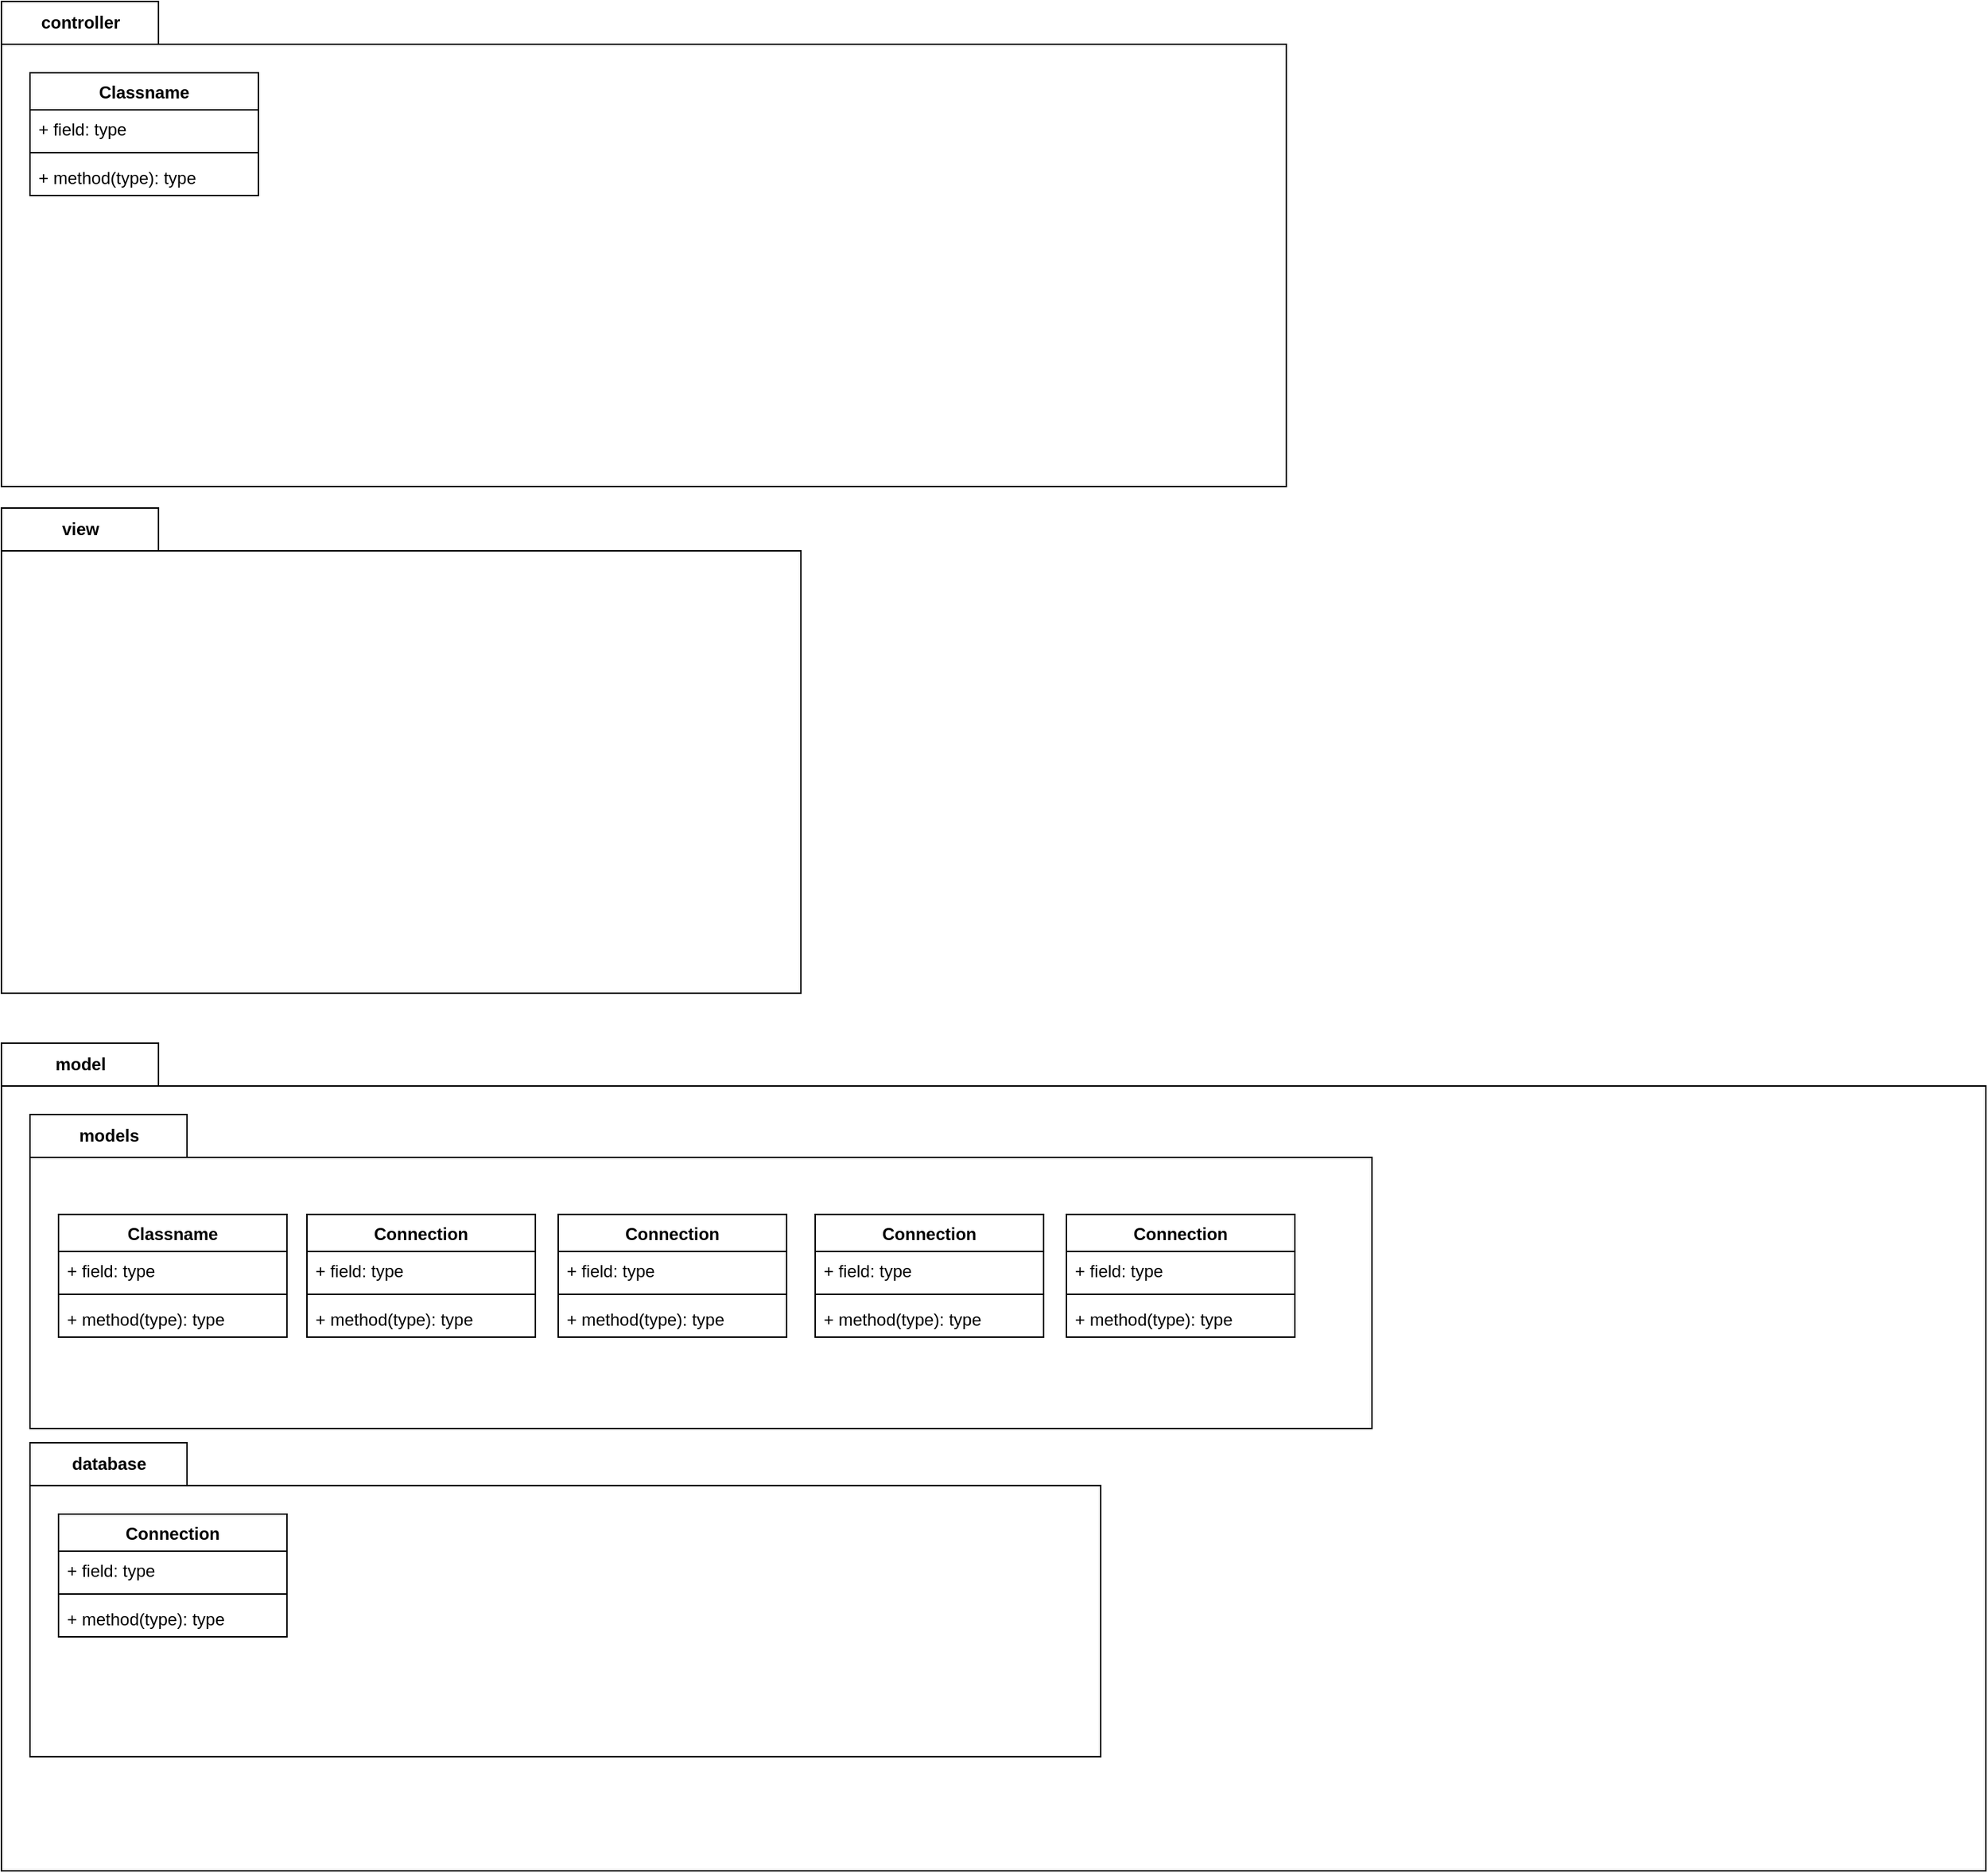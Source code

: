 <mxfile version="13.10.0" type="device"><diagram id="RD3s8kJx4T_rYx2lvKBA" name="Page-1"><mxGraphModel dx="1080" dy="482" grid="1" gridSize="10" guides="1" tooltips="1" connect="1" arrows="1" fold="1" page="1" pageScale="1" pageWidth="827" pageHeight="1169" math="0" shadow="0"><root><mxCell id="0"/><mxCell id="1" parent="0"/><mxCell id="F6MDU5Umn2PXwsIhFBlG-21" value="model" style="shape=folder;fontStyle=1;tabWidth=110;tabHeight=30;tabPosition=left;html=1;boundedLbl=1;labelInHeader=1;" vertex="1" parent="1"><mxGeometry x="40" y="790" width="1390" height="580" as="geometry"/></mxCell><mxCell id="F6MDU5Umn2PXwsIhFBlG-26" value="models" style="shape=folder;fontStyle=1;tabWidth=110;tabHeight=30;tabPosition=left;html=1;boundedLbl=1;labelInHeader=1;" vertex="1" parent="1"><mxGeometry x="60" y="840" width="940" height="220" as="geometry"/></mxCell><mxCell id="F6MDU5Umn2PXwsIhFBlG-11" value="controller" style="shape=folder;fontStyle=1;tabWidth=110;tabHeight=30;tabPosition=left;html=1;boundedLbl=1;labelInHeader=1;" vertex="1" parent="1"><mxGeometry x="40" y="60" width="900" height="340" as="geometry"/></mxCell><mxCell id="F6MDU5Umn2PXwsIhFBlG-14" value="Classname" style="swimlane;fontStyle=1;align=center;verticalAlign=top;childLayout=stackLayout;horizontal=1;startSize=26;horizontalStack=0;resizeParent=1;resizeParentMax=0;resizeLast=0;collapsible=1;marginBottom=0;" vertex="1" parent="1"><mxGeometry x="60" y="110" width="160" height="86" as="geometry"/></mxCell><mxCell id="F6MDU5Umn2PXwsIhFBlG-15" value="+ field: type" style="text;strokeColor=none;fillColor=none;align=left;verticalAlign=top;spacingLeft=4;spacingRight=4;overflow=hidden;rotatable=0;points=[[0,0.5],[1,0.5]];portConstraint=eastwest;" vertex="1" parent="F6MDU5Umn2PXwsIhFBlG-14"><mxGeometry y="26" width="160" height="26" as="geometry"/></mxCell><mxCell id="F6MDU5Umn2PXwsIhFBlG-16" value="" style="line;strokeWidth=1;fillColor=none;align=left;verticalAlign=middle;spacingTop=-1;spacingLeft=3;spacingRight=3;rotatable=0;labelPosition=right;points=[];portConstraint=eastwest;" vertex="1" parent="F6MDU5Umn2PXwsIhFBlG-14"><mxGeometry y="52" width="160" height="8" as="geometry"/></mxCell><mxCell id="F6MDU5Umn2PXwsIhFBlG-17" value="+ method(type): type" style="text;strokeColor=none;fillColor=none;align=left;verticalAlign=top;spacingLeft=4;spacingRight=4;overflow=hidden;rotatable=0;points=[[0,0.5],[1,0.5]];portConstraint=eastwest;" vertex="1" parent="F6MDU5Umn2PXwsIhFBlG-14"><mxGeometry y="60" width="160" height="26" as="geometry"/></mxCell><mxCell id="F6MDU5Umn2PXwsIhFBlG-20" value="view" style="shape=folder;fontStyle=1;tabWidth=110;tabHeight=30;tabPosition=left;html=1;boundedLbl=1;labelInHeader=1;" vertex="1" parent="1"><mxGeometry x="40" y="415" width="560" height="340" as="geometry"/></mxCell><mxCell id="F6MDU5Umn2PXwsIhFBlG-22" value="Classname" style="swimlane;fontStyle=1;align=center;verticalAlign=top;childLayout=stackLayout;horizontal=1;startSize=26;horizontalStack=0;resizeParent=1;resizeParentMax=0;resizeLast=0;collapsible=1;marginBottom=0;" vertex="1" parent="1"><mxGeometry x="80" y="910" width="160" height="86" as="geometry"/></mxCell><mxCell id="F6MDU5Umn2PXwsIhFBlG-23" value="+ field: type" style="text;strokeColor=none;fillColor=none;align=left;verticalAlign=top;spacingLeft=4;spacingRight=4;overflow=hidden;rotatable=0;points=[[0,0.5],[1,0.5]];portConstraint=eastwest;" vertex="1" parent="F6MDU5Umn2PXwsIhFBlG-22"><mxGeometry y="26" width="160" height="26" as="geometry"/></mxCell><mxCell id="F6MDU5Umn2PXwsIhFBlG-24" value="" style="line;strokeWidth=1;fillColor=none;align=left;verticalAlign=middle;spacingTop=-1;spacingLeft=3;spacingRight=3;rotatable=0;labelPosition=right;points=[];portConstraint=eastwest;" vertex="1" parent="F6MDU5Umn2PXwsIhFBlG-22"><mxGeometry y="52" width="160" height="8" as="geometry"/></mxCell><mxCell id="F6MDU5Umn2PXwsIhFBlG-25" value="+ method(type): type" style="text;strokeColor=none;fillColor=none;align=left;verticalAlign=top;spacingLeft=4;spacingRight=4;overflow=hidden;rotatable=0;points=[[0,0.5],[1,0.5]];portConstraint=eastwest;" vertex="1" parent="F6MDU5Umn2PXwsIhFBlG-22"><mxGeometry y="60" width="160" height="26" as="geometry"/></mxCell><mxCell id="F6MDU5Umn2PXwsIhFBlG-27" value="database" style="shape=folder;fontStyle=1;tabWidth=110;tabHeight=30;tabPosition=left;html=1;boundedLbl=1;labelInHeader=1;" vertex="1" parent="1"><mxGeometry x="60" y="1070" width="750" height="220" as="geometry"/></mxCell><mxCell id="F6MDU5Umn2PXwsIhFBlG-28" value="Connection" style="swimlane;fontStyle=1;align=center;verticalAlign=top;childLayout=stackLayout;horizontal=1;startSize=26;horizontalStack=0;resizeParent=1;resizeParentMax=0;resizeLast=0;collapsible=1;marginBottom=0;" vertex="1" parent="1"><mxGeometry x="80" y="1120" width="160" height="86" as="geometry"/></mxCell><mxCell id="F6MDU5Umn2PXwsIhFBlG-29" value="+ field: type" style="text;strokeColor=none;fillColor=none;align=left;verticalAlign=top;spacingLeft=4;spacingRight=4;overflow=hidden;rotatable=0;points=[[0,0.5],[1,0.5]];portConstraint=eastwest;" vertex="1" parent="F6MDU5Umn2PXwsIhFBlG-28"><mxGeometry y="26" width="160" height="26" as="geometry"/></mxCell><mxCell id="F6MDU5Umn2PXwsIhFBlG-30" value="" style="line;strokeWidth=1;fillColor=none;align=left;verticalAlign=middle;spacingTop=-1;spacingLeft=3;spacingRight=3;rotatable=0;labelPosition=right;points=[];portConstraint=eastwest;" vertex="1" parent="F6MDU5Umn2PXwsIhFBlG-28"><mxGeometry y="52" width="160" height="8" as="geometry"/></mxCell><mxCell id="F6MDU5Umn2PXwsIhFBlG-31" value="+ method(type): type" style="text;strokeColor=none;fillColor=none;align=left;verticalAlign=top;spacingLeft=4;spacingRight=4;overflow=hidden;rotatable=0;points=[[0,0.5],[1,0.5]];portConstraint=eastwest;" vertex="1" parent="F6MDU5Umn2PXwsIhFBlG-28"><mxGeometry y="60" width="160" height="26" as="geometry"/></mxCell><mxCell id="F6MDU5Umn2PXwsIhFBlG-32" value="Connection" style="swimlane;fontStyle=1;align=center;verticalAlign=top;childLayout=stackLayout;horizontal=1;startSize=26;horizontalStack=0;resizeParent=1;resizeParentMax=0;resizeLast=0;collapsible=1;marginBottom=0;" vertex="1" parent="1"><mxGeometry x="254" y="910" width="160" height="86" as="geometry"/></mxCell><mxCell id="F6MDU5Umn2PXwsIhFBlG-33" value="+ field: type" style="text;strokeColor=none;fillColor=none;align=left;verticalAlign=top;spacingLeft=4;spacingRight=4;overflow=hidden;rotatable=0;points=[[0,0.5],[1,0.5]];portConstraint=eastwest;" vertex="1" parent="F6MDU5Umn2PXwsIhFBlG-32"><mxGeometry y="26" width="160" height="26" as="geometry"/></mxCell><mxCell id="F6MDU5Umn2PXwsIhFBlG-34" value="" style="line;strokeWidth=1;fillColor=none;align=left;verticalAlign=middle;spacingTop=-1;spacingLeft=3;spacingRight=3;rotatable=0;labelPosition=right;points=[];portConstraint=eastwest;" vertex="1" parent="F6MDU5Umn2PXwsIhFBlG-32"><mxGeometry y="52" width="160" height="8" as="geometry"/></mxCell><mxCell id="F6MDU5Umn2PXwsIhFBlG-35" value="+ method(type): type" style="text;strokeColor=none;fillColor=none;align=left;verticalAlign=top;spacingLeft=4;spacingRight=4;overflow=hidden;rotatable=0;points=[[0,0.5],[1,0.5]];portConstraint=eastwest;" vertex="1" parent="F6MDU5Umn2PXwsIhFBlG-32"><mxGeometry y="60" width="160" height="26" as="geometry"/></mxCell><mxCell id="F6MDU5Umn2PXwsIhFBlG-36" value="Connection" style="swimlane;fontStyle=1;align=center;verticalAlign=top;childLayout=stackLayout;horizontal=1;startSize=26;horizontalStack=0;resizeParent=1;resizeParentMax=0;resizeLast=0;collapsible=1;marginBottom=0;" vertex="1" parent="1"><mxGeometry x="430" y="910" width="160" height="86" as="geometry"/></mxCell><mxCell id="F6MDU5Umn2PXwsIhFBlG-37" value="+ field: type" style="text;strokeColor=none;fillColor=none;align=left;verticalAlign=top;spacingLeft=4;spacingRight=4;overflow=hidden;rotatable=0;points=[[0,0.5],[1,0.5]];portConstraint=eastwest;" vertex="1" parent="F6MDU5Umn2PXwsIhFBlG-36"><mxGeometry y="26" width="160" height="26" as="geometry"/></mxCell><mxCell id="F6MDU5Umn2PXwsIhFBlG-38" value="" style="line;strokeWidth=1;fillColor=none;align=left;verticalAlign=middle;spacingTop=-1;spacingLeft=3;spacingRight=3;rotatable=0;labelPosition=right;points=[];portConstraint=eastwest;" vertex="1" parent="F6MDU5Umn2PXwsIhFBlG-36"><mxGeometry y="52" width="160" height="8" as="geometry"/></mxCell><mxCell id="F6MDU5Umn2PXwsIhFBlG-39" value="+ method(type): type" style="text;strokeColor=none;fillColor=none;align=left;verticalAlign=top;spacingLeft=4;spacingRight=4;overflow=hidden;rotatable=0;points=[[0,0.5],[1,0.5]];portConstraint=eastwest;" vertex="1" parent="F6MDU5Umn2PXwsIhFBlG-36"><mxGeometry y="60" width="160" height="26" as="geometry"/></mxCell><mxCell id="F6MDU5Umn2PXwsIhFBlG-40" value="Connection" style="swimlane;fontStyle=1;align=center;verticalAlign=top;childLayout=stackLayout;horizontal=1;startSize=26;horizontalStack=0;resizeParent=1;resizeParentMax=0;resizeLast=0;collapsible=1;marginBottom=0;" vertex="1" parent="1"><mxGeometry x="610" y="910" width="160" height="86" as="geometry"/></mxCell><mxCell id="F6MDU5Umn2PXwsIhFBlG-41" value="+ field: type" style="text;strokeColor=none;fillColor=none;align=left;verticalAlign=top;spacingLeft=4;spacingRight=4;overflow=hidden;rotatable=0;points=[[0,0.5],[1,0.5]];portConstraint=eastwest;" vertex="1" parent="F6MDU5Umn2PXwsIhFBlG-40"><mxGeometry y="26" width="160" height="26" as="geometry"/></mxCell><mxCell id="F6MDU5Umn2PXwsIhFBlG-42" value="" style="line;strokeWidth=1;fillColor=none;align=left;verticalAlign=middle;spacingTop=-1;spacingLeft=3;spacingRight=3;rotatable=0;labelPosition=right;points=[];portConstraint=eastwest;" vertex="1" parent="F6MDU5Umn2PXwsIhFBlG-40"><mxGeometry y="52" width="160" height="8" as="geometry"/></mxCell><mxCell id="F6MDU5Umn2PXwsIhFBlG-43" value="+ method(type): type" style="text;strokeColor=none;fillColor=none;align=left;verticalAlign=top;spacingLeft=4;spacingRight=4;overflow=hidden;rotatable=0;points=[[0,0.5],[1,0.5]];portConstraint=eastwest;" vertex="1" parent="F6MDU5Umn2PXwsIhFBlG-40"><mxGeometry y="60" width="160" height="26" as="geometry"/></mxCell><mxCell id="F6MDU5Umn2PXwsIhFBlG-44" value="Connection" style="swimlane;fontStyle=1;align=center;verticalAlign=top;childLayout=stackLayout;horizontal=1;startSize=26;horizontalStack=0;resizeParent=1;resizeParentMax=0;resizeLast=0;collapsible=1;marginBottom=0;" vertex="1" parent="1"><mxGeometry x="786" y="910" width="160" height="86" as="geometry"/></mxCell><mxCell id="F6MDU5Umn2PXwsIhFBlG-45" value="+ field: type" style="text;strokeColor=none;fillColor=none;align=left;verticalAlign=top;spacingLeft=4;spacingRight=4;overflow=hidden;rotatable=0;points=[[0,0.5],[1,0.5]];portConstraint=eastwest;" vertex="1" parent="F6MDU5Umn2PXwsIhFBlG-44"><mxGeometry y="26" width="160" height="26" as="geometry"/></mxCell><mxCell id="F6MDU5Umn2PXwsIhFBlG-46" value="" style="line;strokeWidth=1;fillColor=none;align=left;verticalAlign=middle;spacingTop=-1;spacingLeft=3;spacingRight=3;rotatable=0;labelPosition=right;points=[];portConstraint=eastwest;" vertex="1" parent="F6MDU5Umn2PXwsIhFBlG-44"><mxGeometry y="52" width="160" height="8" as="geometry"/></mxCell><mxCell id="F6MDU5Umn2PXwsIhFBlG-47" value="+ method(type): type" style="text;strokeColor=none;fillColor=none;align=left;verticalAlign=top;spacingLeft=4;spacingRight=4;overflow=hidden;rotatable=0;points=[[0,0.5],[1,0.5]];portConstraint=eastwest;" vertex="1" parent="F6MDU5Umn2PXwsIhFBlG-44"><mxGeometry y="60" width="160" height="26" as="geometry"/></mxCell></root></mxGraphModel></diagram></mxfile>